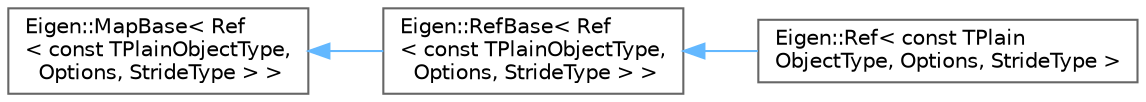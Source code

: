digraph "类继承关系图"
{
 // LATEX_PDF_SIZE
  bgcolor="transparent";
  edge [fontname=Helvetica,fontsize=10,labelfontname=Helvetica,labelfontsize=10];
  node [fontname=Helvetica,fontsize=10,shape=box,height=0.2,width=0.4];
  rankdir="LR";
  Node0 [id="Node000000",label="Eigen::MapBase\< Ref\l\< const TPlainObjectType,\l Options, StrideType \> \>",height=0.2,width=0.4,color="grey40", fillcolor="white", style="filled",URL="$class_eigen_1_1_map_base.html",tooltip=" "];
  Node0 -> Node1 [id="edge4669_Node000000_Node000001",dir="back",color="steelblue1",style="solid",tooltip=" "];
  Node1 [id="Node000001",label="Eigen::RefBase\< Ref\l\< const TPlainObjectType,\l Options, StrideType \> \>",height=0.2,width=0.4,color="grey40", fillcolor="white", style="filled",URL="$class_eigen_1_1_ref_base.html",tooltip=" "];
  Node1 -> Node2 [id="edge4670_Node000001_Node000002",dir="back",color="steelblue1",style="solid",tooltip=" "];
  Node2 [id="Node000002",label="Eigen::Ref\< const TPlain\lObjectType, Options, StrideType \>",height=0.2,width=0.4,color="grey40", fillcolor="white", style="filled",URL="$class_eigen_1_1_ref_3_01const_01_t_plain_object_type_00_01_options_00_01_stride_type_01_4.html",tooltip=" "];
}
